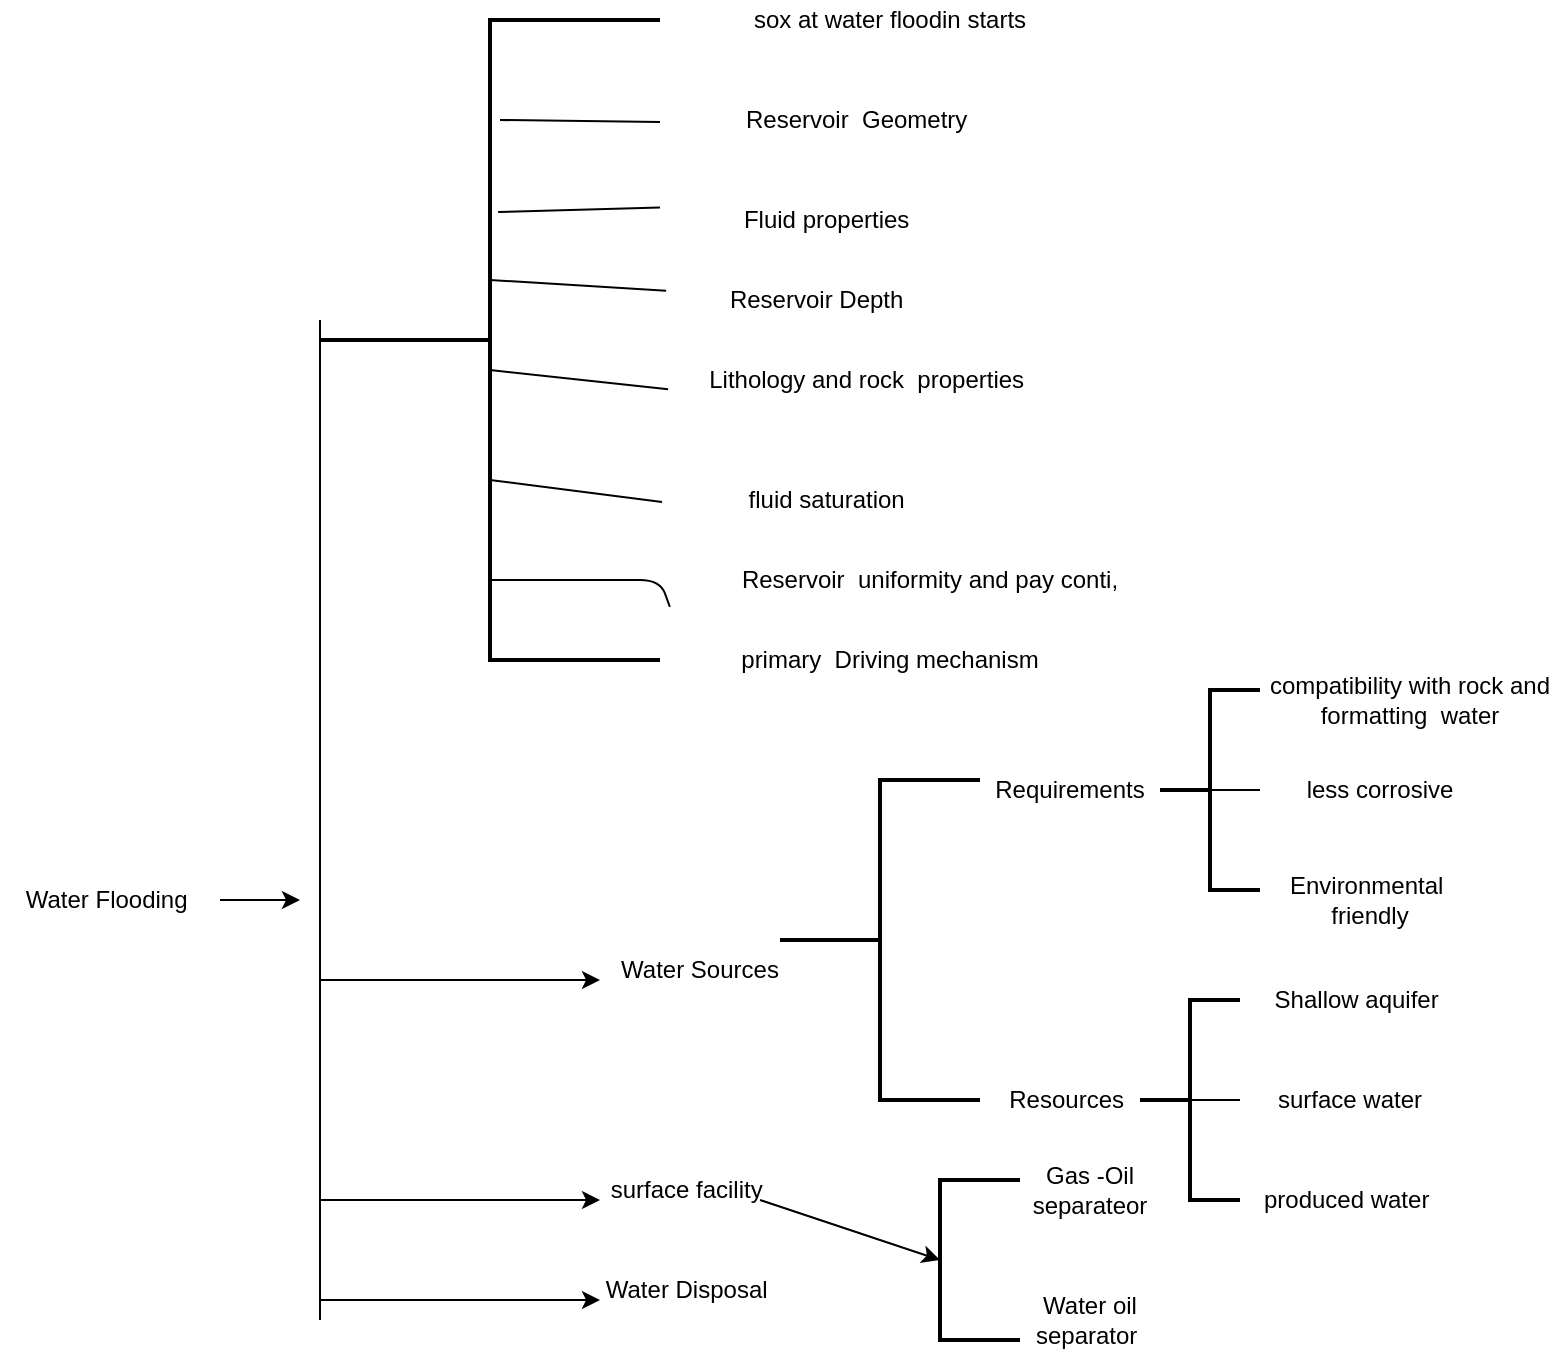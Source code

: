 <mxfile version="14.6.6" type="github">
  <diagram id="EQcb45VvZAIHt9FdahxI" name="Page-1">
    <mxGraphModel dx="868" dy="450" grid="1" gridSize="10" guides="1" tooltips="1" connect="1" arrows="1" fold="1" page="1" pageScale="1" pageWidth="850" pageHeight="1100" math="0" shadow="0">
      <root>
        <mxCell id="0" />
        <mxCell id="1" parent="0" />
        <mxCell id="Eely5aN29lA8_YRNRJ5P-1" value="Water Flooding&amp;nbsp;" style="text;html=1;strokeColor=none;fillColor=none;align=center;verticalAlign=middle;whiteSpace=wrap;rounded=0;" vertex="1" parent="1">
          <mxGeometry x="10" y="450" width="110" height="40" as="geometry" />
        </mxCell>
        <mxCell id="Eely5aN29lA8_YRNRJ5P-2" value="" style="endArrow=none;html=1;" edge="1" parent="1">
          <mxGeometry width="50" height="50" relative="1" as="geometry">
            <mxPoint x="170" y="680" as="sourcePoint" />
            <mxPoint x="170" y="180" as="targetPoint" />
            <Array as="points">
              <mxPoint x="170" y="460" />
            </Array>
          </mxGeometry>
        </mxCell>
        <mxCell id="Eely5aN29lA8_YRNRJ5P-3" value="" style="endArrow=classic;html=1;" edge="1" parent="1">
          <mxGeometry width="50" height="50" relative="1" as="geometry">
            <mxPoint x="120" y="470" as="sourcePoint" />
            <mxPoint x="160" y="470" as="targetPoint" />
          </mxGeometry>
        </mxCell>
        <mxCell id="Eely5aN29lA8_YRNRJ5P-5" value="" style="endArrow=classic;html=1;" edge="1" parent="1">
          <mxGeometry width="50" height="50" relative="1" as="geometry">
            <mxPoint x="170" y="670" as="sourcePoint" />
            <mxPoint x="310" y="670" as="targetPoint" />
          </mxGeometry>
        </mxCell>
        <mxCell id="Eely5aN29lA8_YRNRJ5P-6" value="" style="endArrow=classic;html=1;" edge="1" parent="1">
          <mxGeometry width="50" height="50" relative="1" as="geometry">
            <mxPoint x="170" y="620" as="sourcePoint" />
            <mxPoint x="310" y="620" as="targetPoint" />
          </mxGeometry>
        </mxCell>
        <mxCell id="Eely5aN29lA8_YRNRJ5P-7" value="" style="endArrow=classic;html=1;" edge="1" parent="1">
          <mxGeometry width="50" height="50" relative="1" as="geometry">
            <mxPoint x="170" y="510" as="sourcePoint" />
            <mxPoint x="310" y="510" as="targetPoint" />
          </mxGeometry>
        </mxCell>
        <mxCell id="Eely5aN29lA8_YRNRJ5P-8" value="Water Disposal&amp;nbsp;" style="text;html=1;strokeColor=none;fillColor=none;align=center;verticalAlign=middle;whiteSpace=wrap;rounded=0;" vertex="1" parent="1">
          <mxGeometry x="310" y="650" width="90" height="30" as="geometry" />
        </mxCell>
        <mxCell id="Eely5aN29lA8_YRNRJ5P-9" value="surface facility&amp;nbsp;" style="text;html=1;strokeColor=none;fillColor=none;align=center;verticalAlign=middle;whiteSpace=wrap;rounded=0;" vertex="1" parent="1">
          <mxGeometry x="310" y="600" width="90" height="30" as="geometry" />
        </mxCell>
        <mxCell id="Eely5aN29lA8_YRNRJ5P-10" value="Water Sources" style="text;html=1;strokeColor=none;fillColor=none;align=center;verticalAlign=middle;whiteSpace=wrap;rounded=0;" vertex="1" parent="1">
          <mxGeometry x="305" y="490" width="110" height="30" as="geometry" />
        </mxCell>
        <mxCell id="Eely5aN29lA8_YRNRJ5P-15" value="Resources&amp;nbsp;" style="text;html=1;strokeColor=none;fillColor=none;align=center;verticalAlign=middle;whiteSpace=wrap;rounded=0;" vertex="1" parent="1">
          <mxGeometry x="510" y="550" width="70" height="40" as="geometry" />
        </mxCell>
        <mxCell id="Eely5aN29lA8_YRNRJ5P-18" value="Gas -Oil separateor" style="text;html=1;strokeColor=none;fillColor=none;align=center;verticalAlign=middle;whiteSpace=wrap;rounded=0;" vertex="1" parent="1">
          <mxGeometry x="510" y="600" width="90" height="30" as="geometry" />
        </mxCell>
        <mxCell id="Eely5aN29lA8_YRNRJ5P-19" value="Water oil separator&amp;nbsp;" style="text;html=1;strokeColor=none;fillColor=none;align=center;verticalAlign=middle;whiteSpace=wrap;rounded=0;" vertex="1" parent="1">
          <mxGeometry x="510" y="660" width="90" height="40" as="geometry" />
        </mxCell>
        <mxCell id="Eely5aN29lA8_YRNRJ5P-20" value="" style="strokeWidth=2;html=1;shape=mxgraph.flowchart.annotation_2;align=left;labelPosition=right;pointerEvents=1;" vertex="1" parent="1">
          <mxGeometry x="580" y="520" width="50" height="100" as="geometry" />
        </mxCell>
        <mxCell id="Eely5aN29lA8_YRNRJ5P-21" value="" style="strokeWidth=2;html=1;shape=mxgraph.flowchart.annotation_2;align=left;labelPosition=right;pointerEvents=1;" vertex="1" parent="1">
          <mxGeometry x="400" y="410" width="100" height="160" as="geometry" />
        </mxCell>
        <mxCell id="Eely5aN29lA8_YRNRJ5P-23" value="" style="strokeWidth=2;html=1;shape=mxgraph.flowchart.annotation_1;align=left;pointerEvents=1;" vertex="1" parent="1">
          <mxGeometry x="480" y="610" width="40" height="80" as="geometry" />
        </mxCell>
        <mxCell id="Eely5aN29lA8_YRNRJ5P-25" value="" style="endArrow=classic;html=1;entryX=0;entryY=0.5;entryDx=0;entryDy=0;entryPerimeter=0;" edge="1" parent="1" target="Eely5aN29lA8_YRNRJ5P-23">
          <mxGeometry width="50" height="50" relative="1" as="geometry">
            <mxPoint x="390" y="620" as="sourcePoint" />
            <mxPoint x="440" y="570" as="targetPoint" />
          </mxGeometry>
        </mxCell>
        <mxCell id="Eely5aN29lA8_YRNRJ5P-27" value="" style="endArrow=none;html=1;entryX=1;entryY=0.5;entryDx=0;entryDy=0;entryPerimeter=0;" edge="1" parent="1" target="Eely5aN29lA8_YRNRJ5P-20">
          <mxGeometry width="50" height="50" relative="1" as="geometry">
            <mxPoint x="600" y="570" as="sourcePoint" />
            <mxPoint x="650" y="520" as="targetPoint" />
          </mxGeometry>
        </mxCell>
        <mxCell id="Eely5aN29lA8_YRNRJ5P-28" value="produced water&amp;nbsp;" style="text;html=1;strokeColor=none;fillColor=none;align=center;verticalAlign=middle;whiteSpace=wrap;rounded=0;" vertex="1" parent="1">
          <mxGeometry x="630" y="610" width="110" height="20" as="geometry" />
        </mxCell>
        <mxCell id="Eely5aN29lA8_YRNRJ5P-29" value="surface water" style="text;html=1;strokeColor=none;fillColor=none;align=center;verticalAlign=middle;whiteSpace=wrap;rounded=0;" vertex="1" parent="1">
          <mxGeometry x="630" y="560" width="110" height="20" as="geometry" />
        </mxCell>
        <mxCell id="Eely5aN29lA8_YRNRJ5P-30" value="Shallow aquifer&amp;nbsp;" style="text;html=1;strokeColor=none;fillColor=none;align=center;verticalAlign=middle;whiteSpace=wrap;rounded=0;" vertex="1" parent="1">
          <mxGeometry x="630" y="510" width="120" height="20" as="geometry" />
        </mxCell>
        <mxCell id="Eely5aN29lA8_YRNRJ5P-33" value="Requirements" style="text;html=1;strokeColor=none;fillColor=none;align=center;verticalAlign=middle;whiteSpace=wrap;rounded=0;" vertex="1" parent="1">
          <mxGeometry x="500" y="400" width="90" height="30" as="geometry" />
        </mxCell>
        <mxCell id="Eely5aN29lA8_YRNRJ5P-35" value="" style="strokeWidth=2;html=1;shape=mxgraph.flowchart.annotation_2;align=left;labelPosition=right;pointerEvents=1;" vertex="1" parent="1">
          <mxGeometry x="590" y="365" width="50" height="100" as="geometry" />
        </mxCell>
        <mxCell id="Eely5aN29lA8_YRNRJ5P-36" value="" style="endArrow=none;html=1;entryX=1;entryY=0.5;entryDx=0;entryDy=0;entryPerimeter=0;" edge="1" parent="1" target="Eely5aN29lA8_YRNRJ5P-35">
          <mxGeometry width="50" height="50" relative="1" as="geometry">
            <mxPoint x="610" y="415" as="sourcePoint" />
            <mxPoint x="660" y="365" as="targetPoint" />
          </mxGeometry>
        </mxCell>
        <mxCell id="Eely5aN29lA8_YRNRJ5P-37" value="Environmental&amp;nbsp; friendly" style="text;html=1;strokeColor=none;fillColor=none;align=center;verticalAlign=middle;whiteSpace=wrap;rounded=0;" vertex="1" parent="1">
          <mxGeometry x="640" y="450" width="110" height="40" as="geometry" />
        </mxCell>
        <mxCell id="Eely5aN29lA8_YRNRJ5P-38" value="less corrosive" style="text;html=1;strokeColor=none;fillColor=none;align=center;verticalAlign=middle;whiteSpace=wrap;rounded=0;" vertex="1" parent="1">
          <mxGeometry x="640" y="405" width="120" height="20" as="geometry" />
        </mxCell>
        <mxCell id="Eely5aN29lA8_YRNRJ5P-39" value="compatibility with rock and formatting&amp;nbsp; water" style="text;html=1;strokeColor=none;fillColor=none;align=center;verticalAlign=middle;whiteSpace=wrap;rounded=0;" vertex="1" parent="1">
          <mxGeometry x="640" y="350" width="150" height="40" as="geometry" />
        </mxCell>
        <mxCell id="Eely5aN29lA8_YRNRJ5P-40" value="" style="strokeWidth=2;html=1;shape=mxgraph.flowchart.annotation_2;align=left;labelPosition=right;pointerEvents=1;" vertex="1" parent="1">
          <mxGeometry x="170" y="30" width="170" height="320" as="geometry" />
        </mxCell>
        <mxCell id="Eely5aN29lA8_YRNRJ5P-42" value="" style="endArrow=none;html=1;" edge="1" parent="1">
          <mxGeometry width="50" height="50" relative="1" as="geometry">
            <mxPoint x="260" y="80" as="sourcePoint" />
            <mxPoint x="340" y="81" as="targetPoint" />
          </mxGeometry>
        </mxCell>
        <mxCell id="Eely5aN29lA8_YRNRJ5P-43" value="" style="endArrow=none;html=1;entryX=1.029;entryY=0.917;entryDx=0;entryDy=0;entryPerimeter=0;" edge="1" parent="1" target="Eely5aN29lA8_YRNRJ5P-40">
          <mxGeometry width="50" height="50" relative="1" as="geometry">
            <mxPoint x="255" y="310" as="sourcePoint" />
            <mxPoint x="305" y="260" as="targetPoint" />
            <Array as="points">
              <mxPoint x="340" y="310" />
            </Array>
          </mxGeometry>
        </mxCell>
        <mxCell id="Eely5aN29lA8_YRNRJ5P-44" value="" style="endArrow=none;html=1;entryX=1.006;entryY=0.753;entryDx=0;entryDy=0;entryPerimeter=0;" edge="1" parent="1" target="Eely5aN29lA8_YRNRJ5P-40">
          <mxGeometry width="50" height="50" relative="1" as="geometry">
            <mxPoint x="255" y="260" as="sourcePoint" />
            <mxPoint x="305" y="210" as="targetPoint" />
          </mxGeometry>
        </mxCell>
        <mxCell id="Eely5aN29lA8_YRNRJ5P-45" value="" style="endArrow=none;html=1;entryX=1.024;entryY=0.577;entryDx=0;entryDy=0;entryPerimeter=0;" edge="1" parent="1" target="Eely5aN29lA8_YRNRJ5P-40">
          <mxGeometry width="50" height="50" relative="1" as="geometry">
            <mxPoint x="255" y="205" as="sourcePoint" />
            <mxPoint x="305" y="155" as="targetPoint" />
          </mxGeometry>
        </mxCell>
        <mxCell id="Eely5aN29lA8_YRNRJ5P-46" value="" style="endArrow=none;html=1;entryX=1.018;entryY=0.423;entryDx=0;entryDy=0;entryPerimeter=0;" edge="1" parent="1" target="Eely5aN29lA8_YRNRJ5P-40">
          <mxGeometry width="50" height="50" relative="1" as="geometry">
            <mxPoint x="255" y="160" as="sourcePoint" />
            <mxPoint x="305" y="110" as="targetPoint" />
          </mxGeometry>
        </mxCell>
        <mxCell id="Eely5aN29lA8_YRNRJ5P-47" value="" style="endArrow=none;html=1;entryX=1;entryY=0.293;entryDx=0;entryDy=0;entryPerimeter=0;exitX=0.524;exitY=0.3;exitDx=0;exitDy=0;exitPerimeter=0;" edge="1" parent="1" source="Eely5aN29lA8_YRNRJ5P-40" target="Eely5aN29lA8_YRNRJ5P-40">
          <mxGeometry width="50" height="50" relative="1" as="geometry">
            <mxPoint x="255" y="130" as="sourcePoint" />
            <mxPoint x="305" y="80" as="targetPoint" />
          </mxGeometry>
        </mxCell>
        <mxCell id="Eely5aN29lA8_YRNRJ5P-48" value="primary&amp;nbsp; Driving mechanism" style="text;html=1;strokeColor=none;fillColor=none;align=center;verticalAlign=middle;whiteSpace=wrap;rounded=0;" vertex="1" parent="1">
          <mxGeometry x="340" y="340" width="230" height="20" as="geometry" />
        </mxCell>
        <mxCell id="Eely5aN29lA8_YRNRJ5P-49" value="Reservoir&amp;nbsp; uniformity and pay conti," style="text;html=1;strokeColor=none;fillColor=none;align=center;verticalAlign=middle;whiteSpace=wrap;rounded=0;" vertex="1" parent="1">
          <mxGeometry x="350" y="300" width="250" height="20" as="geometry" />
        </mxCell>
        <mxCell id="Eely5aN29lA8_YRNRJ5P-50" value="fluid saturation&amp;nbsp;" style="text;html=1;strokeColor=none;fillColor=none;align=center;verticalAlign=middle;whiteSpace=wrap;rounded=0;" vertex="1" parent="1">
          <mxGeometry x="350" y="260" width="150" height="20" as="geometry" />
        </mxCell>
        <mxCell id="Eely5aN29lA8_YRNRJ5P-51" value="Lithology and rock&amp;nbsp; properties&amp;nbsp;" style="text;html=1;strokeColor=none;fillColor=none;align=center;verticalAlign=middle;whiteSpace=wrap;rounded=0;" vertex="1" parent="1">
          <mxGeometry x="350" y="200" width="190" height="20" as="geometry" />
        </mxCell>
        <mxCell id="Eely5aN29lA8_YRNRJ5P-52" value="Reservoir Depth&amp;nbsp;" style="text;html=1;strokeColor=none;fillColor=none;align=center;verticalAlign=middle;whiteSpace=wrap;rounded=0;" vertex="1" parent="1">
          <mxGeometry x="350" y="160" width="140" height="20" as="geometry" />
        </mxCell>
        <mxCell id="Eely5aN29lA8_YRNRJ5P-53" value="Fluid properties&amp;nbsp;" style="text;html=1;strokeColor=none;fillColor=none;align=center;verticalAlign=middle;whiteSpace=wrap;rounded=0;" vertex="1" parent="1">
          <mxGeometry x="350" y="120" width="150" height="20" as="geometry" />
        </mxCell>
        <mxCell id="Eely5aN29lA8_YRNRJ5P-54" value="Reservoir&amp;nbsp; Geometry&amp;nbsp;" style="text;html=1;strokeColor=none;fillColor=none;align=center;verticalAlign=middle;whiteSpace=wrap;rounded=0;" vertex="1" parent="1">
          <mxGeometry x="340" y="70" width="200" height="20" as="geometry" />
        </mxCell>
        <mxCell id="Eely5aN29lA8_YRNRJ5P-55" value="sox at water floodin starts" style="text;html=1;strokeColor=none;fillColor=none;align=center;verticalAlign=middle;whiteSpace=wrap;rounded=0;" vertex="1" parent="1">
          <mxGeometry x="340" y="20" width="230" height="20" as="geometry" />
        </mxCell>
      </root>
    </mxGraphModel>
  </diagram>
</mxfile>
